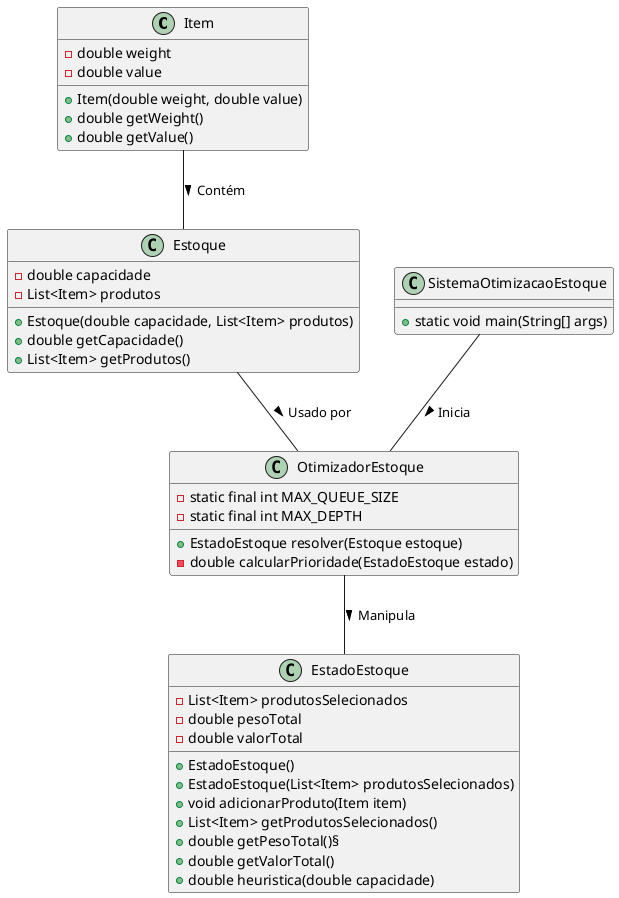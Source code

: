 @startuml

' Classe Item (Produto)
class Item {
    - double weight
    - double value
    + Item(double weight, double value)
    + double getWeight()
    + double getValue()
}

' Classe Estoque
class Estoque {
    - double capacidade
    - List<Item> produtos
    + Estoque(double capacidade, List<Item> produtos)
    + double getCapacidade()
    + List<Item> getProdutos()
}

' Classe EstadoEstoque (KnapsackState)
class EstadoEstoque {
    - List<Item> produtosSelecionados
    - double pesoTotal
    - double valorTotal
    + EstadoEstoque()
    + EstadoEstoque(List<Item> produtosSelecionados)
    + void adicionarProduto(Item item)
    + List<Item> getProdutosSelecionados()
    + double getPesoTotal()§
    + double getValorTotal()
    + double heuristica(double capacidade)
}

' Classe OtimizadorEstoque (KnapsackSolver)
class OtimizadorEstoque {
    - static final int MAX_QUEUE_SIZE
    - static final int MAX_DEPTH
    + EstadoEstoque resolver(Estoque estoque)
    - double calcularPrioridade(EstadoEstoque estado)
}

' Classe SistemaOtimizacaoEstoque
class SistemaOtimizacaoEstoque {
    + static void main(String[] args)
}

' Relacionamentos
Item -- Estoque : Contém >
Estoque -- OtimizadorEstoque : Usado por >
OtimizadorEstoque -- EstadoEstoque : Manipula >
SistemaOtimizacaoEstoque -- OtimizadorEstoque : Inicia >

@enduml
